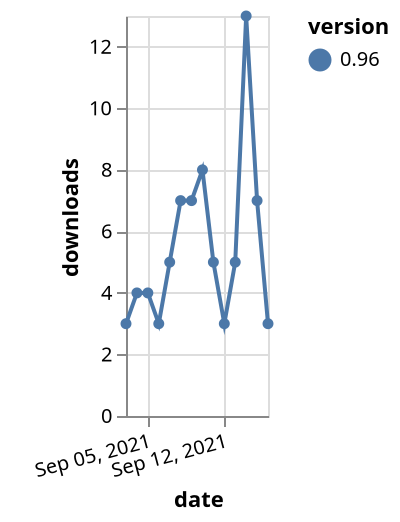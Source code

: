 {"$schema": "https://vega.github.io/schema/vega-lite/v5.json", "description": "A simple bar chart with embedded data.", "data": {"values": [{"date": "2021-09-03", "total": 5365, "delta": 3, "version": "0.96"}, {"date": "2021-09-04", "total": 5369, "delta": 4, "version": "0.96"}, {"date": "2021-09-05", "total": 5373, "delta": 4, "version": "0.96"}, {"date": "2021-09-06", "total": 5376, "delta": 3, "version": "0.96"}, {"date": "2021-09-07", "total": 5381, "delta": 5, "version": "0.96"}, {"date": "2021-09-08", "total": 5388, "delta": 7, "version": "0.96"}, {"date": "2021-09-09", "total": 5395, "delta": 7, "version": "0.96"}, {"date": "2021-09-10", "total": 5403, "delta": 8, "version": "0.96"}, {"date": "2021-09-11", "total": 5408, "delta": 5, "version": "0.96"}, {"date": "2021-09-12", "total": 5411, "delta": 3, "version": "0.96"}, {"date": "2021-09-13", "total": 5416, "delta": 5, "version": "0.96"}, {"date": "2021-09-14", "total": 5429, "delta": 13, "version": "0.96"}, {"date": "2021-09-15", "total": 5436, "delta": 7, "version": "0.96"}, {"date": "2021-09-16", "total": 5439, "delta": 3, "version": "0.96"}]}, "width": "container", "mark": {"type": "line", "point": {"filled": true}}, "encoding": {"x": {"field": "date", "type": "temporal", "timeUnit": "yearmonthdate", "title": "date", "axis": {"labelAngle": -15}}, "y": {"field": "delta", "type": "quantitative", "title": "downloads"}, "color": {"field": "version", "type": "nominal"}, "tooltip": {"field": "delta"}}}